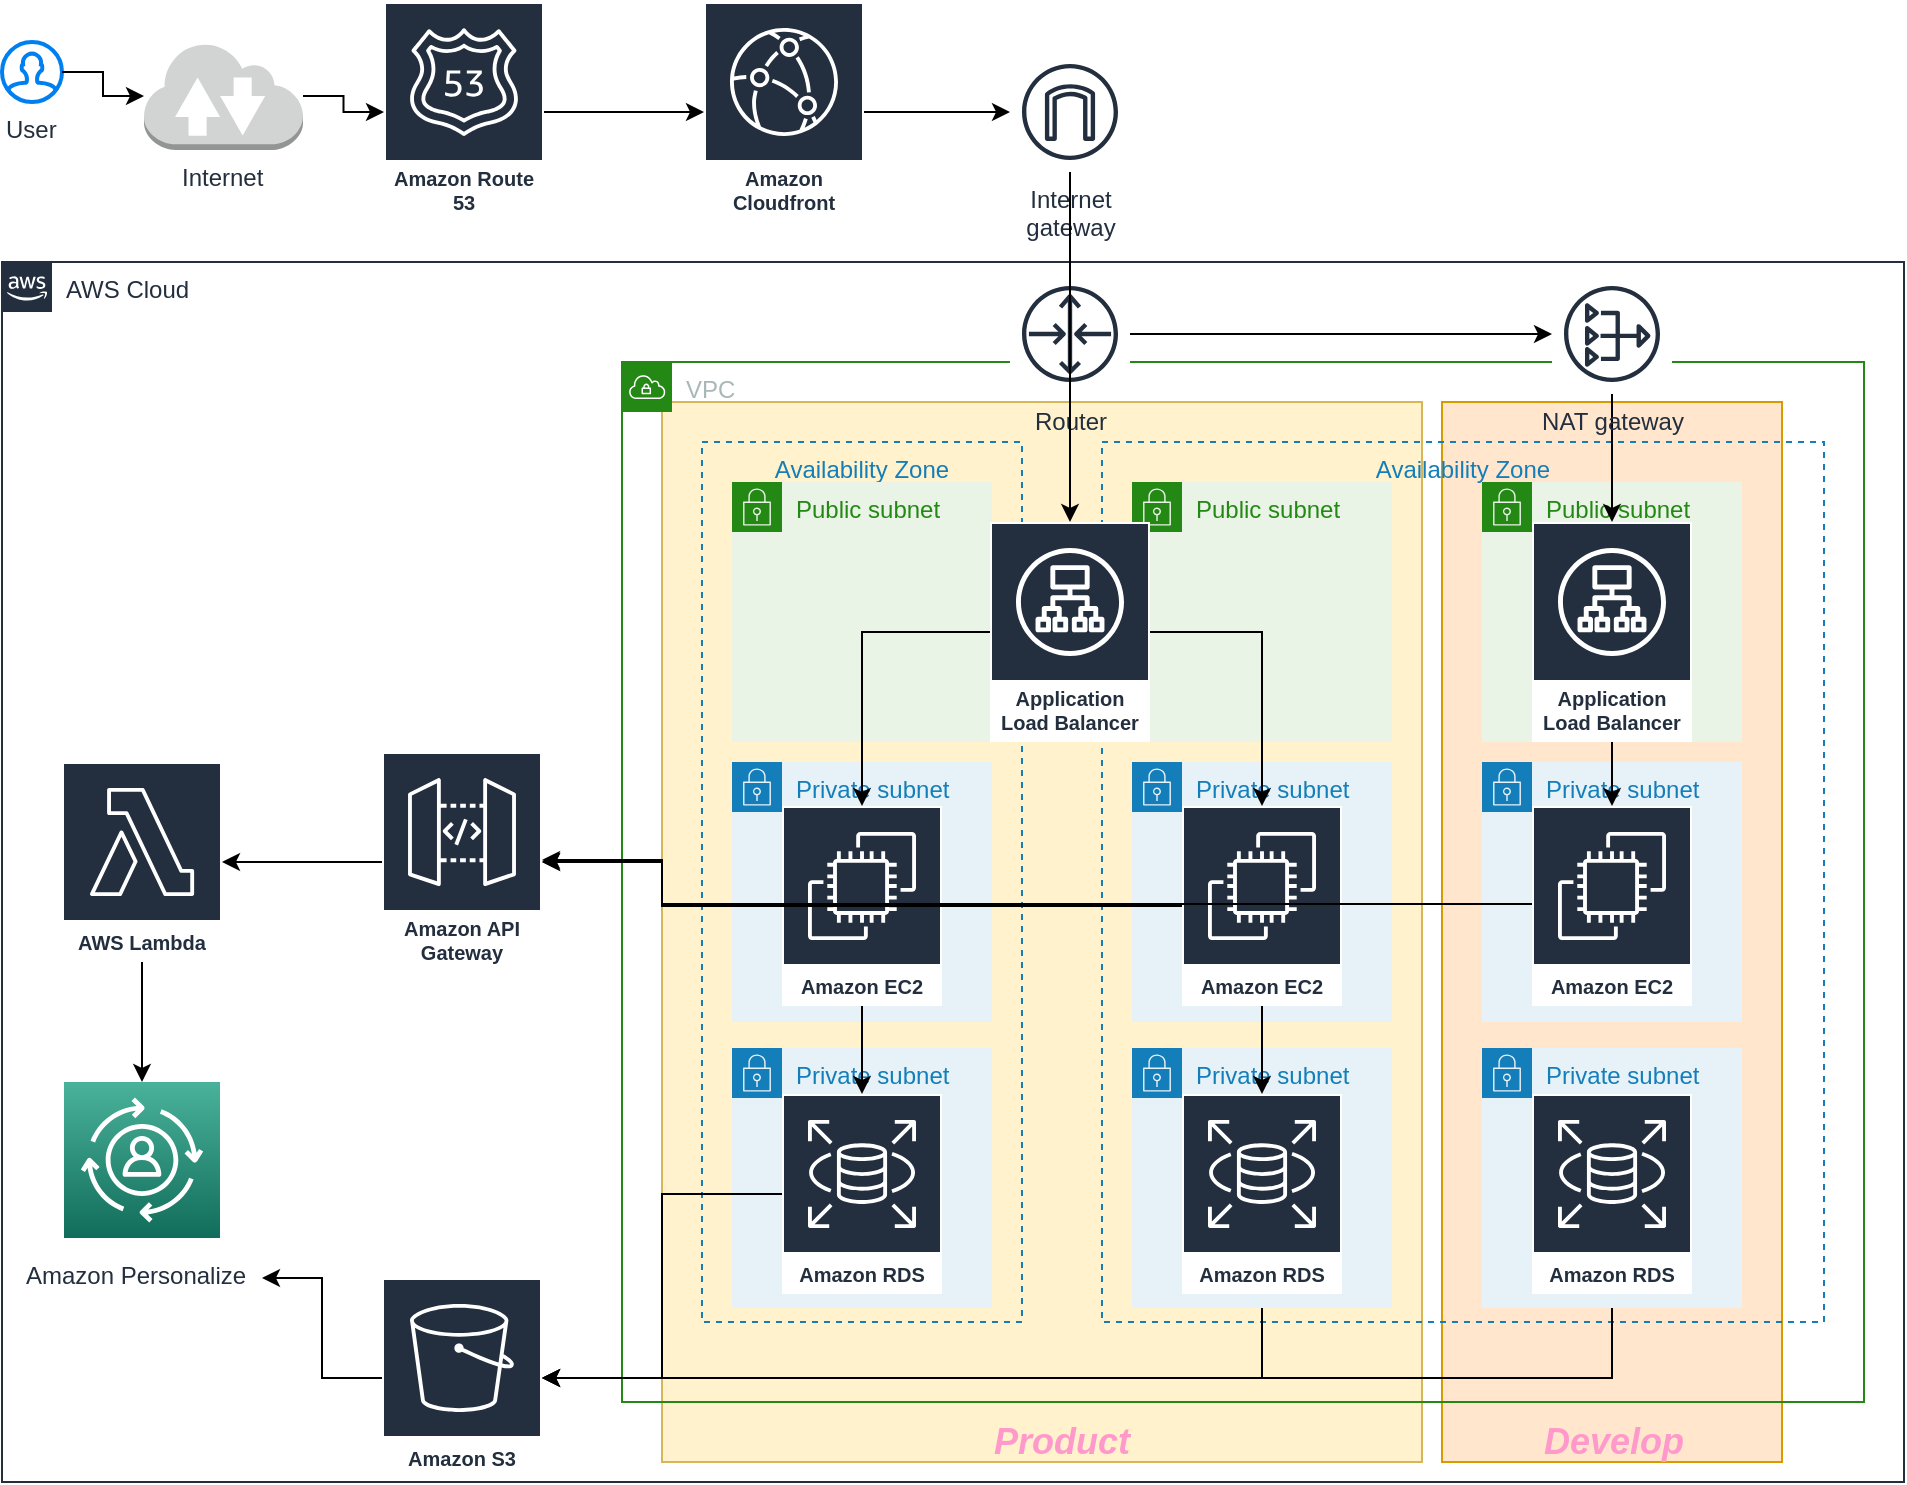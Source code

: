 <mxfile version="13.5.3" type="github"><diagram id="Ht1M8jgEwFfnCIfOTk4-" name="Page-1"><mxGraphModel dx="2426" dy="896" grid="1" gridSize="10" guides="1" tooltips="1" connect="1" arrows="1" fold="1" page="1" pageScale="1" pageWidth="1169" pageHeight="827" math="0" shadow="0"><root><mxCell id="0"/><mxCell id="1" parent="0"/><mxCell id="3d6V03jHHURRGJufqB5N-99" value="" style="group" vertex="1" connectable="0" parent="1"><mxGeometry x="120" y="20" width="951" height="740" as="geometry"/></mxCell><mxCell id="UEzPUAAOIrF-is8g5C7q-74" value="AWS Cloud" style="points=[[0,0],[0.25,0],[0.5,0],[0.75,0],[1,0],[1,0.25],[1,0.5],[1,0.75],[1,1],[0.75,1],[0.5,1],[0.25,1],[0,1],[0,0.75],[0,0.5],[0,0.25]];outlineConnect=0;gradientColor=none;html=1;whiteSpace=wrap;fontSize=12;fontStyle=0;shape=mxgraph.aws4.group;grIcon=mxgraph.aws4.group_aws_cloud_alt;strokeColor=#232F3E;fillColor=none;verticalAlign=top;align=left;spacingLeft=30;fontColor=#232F3E;dashed=0;labelBackgroundColor=#ffffff;" parent="3d6V03jHHURRGJufqB5N-99" vertex="1"><mxGeometry y="130" width="951" height="610" as="geometry"/></mxCell><mxCell id="3d6V03jHHURRGJufqB5N-74" value="" style="rounded=0;whiteSpace=wrap;html=1;labelBackgroundColor=#FFF4C3;fillColor=#ffe6cc;strokeColor=#d79b00;" vertex="1" parent="3d6V03jHHURRGJufqB5N-99"><mxGeometry x="720" y="200" width="170" height="530" as="geometry"/></mxCell><mxCell id="3d6V03jHHURRGJufqB5N-71" value="" style="rounded=0;whiteSpace=wrap;html=1;fillColor=#fff2cc;strokeColor=#d6b656;" vertex="1" parent="3d6V03jHHURRGJufqB5N-99"><mxGeometry x="330" y="200" width="380" height="530" as="geometry"/></mxCell><mxCell id="3d6V03jHHURRGJufqB5N-12" value="VPC" style="points=[[0,0],[0.25,0],[0.5,0],[0.75,0],[1,0],[1,0.25],[1,0.5],[1,0.75],[1,1],[0.75,1],[0.5,1],[0.25,1],[0,1],[0,0.75],[0,0.5],[0,0.25]];outlineConnect=0;gradientColor=none;html=1;whiteSpace=wrap;fontSize=12;fontStyle=0;shape=mxgraph.aws4.group;grIcon=mxgraph.aws4.group_vpc;strokeColor=#248814;fillColor=none;verticalAlign=top;align=left;spacingLeft=30;fontColor=#AAB7B8;dashed=0;" vertex="1" parent="3d6V03jHHURRGJufqB5N-99"><mxGeometry x="310" y="180" width="621" height="520" as="geometry"/></mxCell><mxCell id="3d6V03jHHURRGJufqB5N-36" value="Availability Zone" style="fillColor=none;strokeColor=#147EBA;dashed=1;verticalAlign=top;fontStyle=0;fontColor=#147EBA;" vertex="1" parent="3d6V03jHHURRGJufqB5N-99"><mxGeometry x="350" y="220" width="160" height="440" as="geometry"/></mxCell><mxCell id="3d6V03jHHURRGJufqB5N-47" value="Private subnet" style="points=[[0,0],[0.25,0],[0.5,0],[0.75,0],[1,0],[1,0.25],[1,0.5],[1,0.75],[1,1],[0.75,1],[0.5,1],[0.25,1],[0,1],[0,0.75],[0,0.5],[0,0.25]];outlineConnect=0;gradientColor=none;html=1;whiteSpace=wrap;fontSize=12;fontStyle=0;shape=mxgraph.aws4.group;grIcon=mxgraph.aws4.group_security_group;grStroke=0;strokeColor=#147EBA;fillColor=#E6F2F8;verticalAlign=top;align=left;spacingLeft=30;fontColor=#147EBA;dashed=0;" vertex="1" parent="3d6V03jHHURRGJufqB5N-99"><mxGeometry x="365" y="523" width="130" height="130" as="geometry"/></mxCell><mxCell id="3d6V03jHHURRGJufqB5N-45" value="Private subnet" style="points=[[0,0],[0.25,0],[0.5,0],[0.75,0],[1,0],[1,0.25],[1,0.5],[1,0.75],[1,1],[0.75,1],[0.5,1],[0.25,1],[0,1],[0,0.75],[0,0.5],[0,0.25]];outlineConnect=0;gradientColor=none;html=1;whiteSpace=wrap;fontSize=12;fontStyle=0;shape=mxgraph.aws4.group;grIcon=mxgraph.aws4.group_security_group;grStroke=0;strokeColor=#147EBA;fillColor=#E6F2F8;verticalAlign=top;align=left;spacingLeft=30;fontColor=#147EBA;dashed=0;" vertex="1" parent="3d6V03jHHURRGJufqB5N-99"><mxGeometry x="365" y="380" width="130" height="130" as="geometry"/></mxCell><mxCell id="3d6V03jHHURRGJufqB5N-46" value="Public subnet" style="points=[[0,0],[0.25,0],[0.5,0],[0.75,0],[1,0],[1,0.25],[1,0.5],[1,0.75],[1,1],[0.75,1],[0.5,1],[0.25,1],[0,1],[0,0.75],[0,0.5],[0,0.25]];outlineConnect=0;gradientColor=none;html=1;whiteSpace=wrap;fontSize=12;fontStyle=0;shape=mxgraph.aws4.group;grIcon=mxgraph.aws4.group_security_group;grStroke=0;strokeColor=#248814;fillColor=#E9F3E6;verticalAlign=top;align=left;spacingLeft=30;fontColor=#248814;dashed=0;" vertex="1" parent="3d6V03jHHURRGJufqB5N-99"><mxGeometry x="565" y="240" width="130" height="130" as="geometry"/></mxCell><mxCell id="3d6V03jHHURRGJufqB5N-44" value="Public subnet" style="points=[[0,0],[0.25,0],[0.5,0],[0.75,0],[1,0],[1,0.25],[1,0.5],[1,0.75],[1,1],[0.75,1],[0.5,1],[0.25,1],[0,1],[0,0.75],[0,0.5],[0,0.25]];outlineConnect=0;gradientColor=none;html=1;whiteSpace=wrap;fontSize=12;fontStyle=0;shape=mxgraph.aws4.group;grIcon=mxgraph.aws4.group_security_group;grStroke=0;strokeColor=#248814;fillColor=#E9F3E6;verticalAlign=top;align=left;spacingLeft=30;fontColor=#248814;dashed=0;" vertex="1" parent="3d6V03jHHURRGJufqB5N-99"><mxGeometry x="365" y="240" width="130" height="130" as="geometry"/></mxCell><mxCell id="3d6V03jHHURRGJufqB5N-2" value="" style="html=1;verticalLabelPosition=bottom;align=center;labelBackgroundColor=#ffffff;verticalAlign=top;strokeWidth=2;strokeColor=#0080F0;shadow=0;dashed=0;shape=mxgraph.ios7.icons.user;" vertex="1" parent="3d6V03jHHURRGJufqB5N-99"><mxGeometry y="20" width="30" height="30" as="geometry"/></mxCell><mxCell id="3d6V03jHHURRGJufqB5N-7" value="&lt;span style=&quot;color: rgb(35 , 47 , 62) ; font-family: &amp;#34;helvetica&amp;#34; ; background-color: rgb(255 , 255 , 255)&quot;&gt;User&lt;/span&gt;" style="text;whiteSpace=wrap;html=1;" vertex="1" parent="3d6V03jHHURRGJufqB5N-99"><mxGeometry y="50" width="30" height="30" as="geometry"/></mxCell><mxCell id="3d6V03jHHURRGJufqB5N-14" value="Amazon API Gateway" style="outlineConnect=0;fontColor=#232F3E;gradientColor=none;strokeColor=#ffffff;fillColor=#232F3E;dashed=0;verticalLabelPosition=middle;verticalAlign=bottom;align=center;html=1;whiteSpace=wrap;fontSize=10;fontStyle=1;spacing=3;shape=mxgraph.aws4.productIcon;prIcon=mxgraph.aws4.api_gateway;" vertex="1" parent="3d6V03jHHURRGJufqB5N-99"><mxGeometry x="190" y="375" width="80" height="110" as="geometry"/></mxCell><mxCell id="3d6V03jHHURRGJufqB5N-15" value="Amazon Route 53" style="outlineConnect=0;fontColor=#232F3E;gradientColor=none;strokeColor=#ffffff;fillColor=#232F3E;dashed=0;verticalLabelPosition=middle;verticalAlign=bottom;align=center;html=1;whiteSpace=wrap;fontSize=10;fontStyle=1;spacing=3;shape=mxgraph.aws4.productIcon;prIcon=mxgraph.aws4.route_53;" vertex="1" parent="3d6V03jHHURRGJufqB5N-99"><mxGeometry x="191" width="80" height="110" as="geometry"/></mxCell><mxCell id="3d6V03jHHURRGJufqB5N-16" value="Amazon Cloudfront" style="outlineConnect=0;fontColor=#232F3E;gradientColor=none;strokeColor=#ffffff;fillColor=#232F3E;dashed=0;verticalLabelPosition=middle;verticalAlign=bottom;align=center;html=1;whiteSpace=wrap;fontSize=10;fontStyle=1;spacing=3;shape=mxgraph.aws4.productIcon;prIcon=mxgraph.aws4.cloudfront;" vertex="1" parent="3d6V03jHHURRGJufqB5N-99"><mxGeometry x="351" width="80" height="110" as="geometry"/></mxCell><mxCell id="3d6V03jHHURRGJufqB5N-19" value="" style="edgeStyle=orthogonalEdgeStyle;rounded=0;orthogonalLoop=1;jettySize=auto;html=1;" edge="1" parent="3d6V03jHHURRGJufqB5N-99" source="3d6V03jHHURRGJufqB5N-15" target="3d6V03jHHURRGJufqB5N-16"><mxGeometry relative="1" as="geometry"/></mxCell><mxCell id="3d6V03jHHURRGJufqB5N-22" value="" style="outlineConnect=0;fontColor=#232F3E;gradientColor=#4AB29A;gradientDirection=north;fillColor=#116D5B;strokeColor=#ffffff;dashed=0;verticalLabelPosition=bottom;verticalAlign=top;align=center;html=1;fontSize=12;fontStyle=0;aspect=fixed;shape=mxgraph.aws4.resourceIcon;resIcon=mxgraph.aws4.personalize;" vertex="1" parent="3d6V03jHHURRGJufqB5N-99"><mxGeometry x="31" y="540" width="78" height="78" as="geometry"/></mxCell><mxCell id="3d6V03jHHURRGJufqB5N-23" value="&lt;span style=&quot;color: rgb(35 , 47 , 62) ; font-family: &amp;#34;helvetica&amp;#34; ; font-size: 12px ; font-style: normal ; font-weight: 400 ; letter-spacing: normal ; text-align: center ; text-indent: 0px ; text-transform: none ; word-spacing: 0px ; background-color: rgb(255 , 255 , 255) ; display: inline ; float: none&quot;&gt;Amazon Personalize&lt;/span&gt;" style="text;whiteSpace=wrap;html=1;" vertex="1" parent="3d6V03jHHURRGJufqB5N-99"><mxGeometry x="10" y="623" width="120" height="30" as="geometry"/></mxCell><mxCell id="3d6V03jHHURRGJufqB5N-29" value="" style="edgeStyle=orthogonalEdgeStyle;rounded=0;orthogonalLoop=1;jettySize=auto;html=1;" edge="1" parent="3d6V03jHHURRGJufqB5N-99" source="3d6V03jHHURRGJufqB5N-25" target="3d6V03jHHURRGJufqB5N-22"><mxGeometry relative="1" as="geometry"/></mxCell><mxCell id="3d6V03jHHURRGJufqB5N-25" value="AWS Lambda" style="outlineConnect=0;fontColor=#232F3E;gradientColor=none;strokeColor=#ffffff;fillColor=#232F3E;dashed=0;verticalLabelPosition=middle;verticalAlign=bottom;align=center;html=1;whiteSpace=wrap;fontSize=10;fontStyle=1;spacing=3;shape=mxgraph.aws4.productIcon;prIcon=mxgraph.aws4.lambda;" vertex="1" parent="3d6V03jHHURRGJufqB5N-99"><mxGeometry x="30" y="380" width="80" height="100" as="geometry"/></mxCell><mxCell id="3d6V03jHHURRGJufqB5N-28" value="" style="edgeStyle=orthogonalEdgeStyle;rounded=0;orthogonalLoop=1;jettySize=auto;html=1;" edge="1" parent="3d6V03jHHURRGJufqB5N-99" source="3d6V03jHHURRGJufqB5N-14" target="3d6V03jHHURRGJufqB5N-25"><mxGeometry relative="1" as="geometry"/></mxCell><mxCell id="3d6V03jHHURRGJufqB5N-33" value="" style="edgeStyle=orthogonalEdgeStyle;rounded=0;orthogonalLoop=1;jettySize=auto;html=1;" edge="1" parent="3d6V03jHHURRGJufqB5N-99" source="3d6V03jHHURRGJufqB5N-30" target="3d6V03jHHURRGJufqB5N-23"><mxGeometry relative="1" as="geometry"/></mxCell><mxCell id="3d6V03jHHURRGJufqB5N-30" value="Amazon S3" style="outlineConnect=0;fontColor=#232F3E;gradientColor=none;strokeColor=#ffffff;fillColor=#232F3E;dashed=0;verticalLabelPosition=middle;verticalAlign=bottom;align=center;html=1;whiteSpace=wrap;fontSize=10;fontStyle=1;spacing=3;shape=mxgraph.aws4.productIcon;prIcon=mxgraph.aws4.s3;" vertex="1" parent="3d6V03jHHURRGJufqB5N-99"><mxGeometry x="190" y="638" width="80" height="100" as="geometry"/></mxCell><mxCell id="3d6V03jHHURRGJufqB5N-39" value="Availability Zone" style="fillColor=none;strokeColor=#147EBA;dashed=1;verticalAlign=top;fontStyle=0;fontColor=#147EBA;" vertex="1" parent="3d6V03jHHURRGJufqB5N-99"><mxGeometry x="550" y="220" width="361" height="440" as="geometry"/></mxCell><mxCell id="3d6V03jHHURRGJufqB5N-76" value="" style="edgeStyle=orthogonalEdgeStyle;rounded=0;orthogonalLoop=1;jettySize=auto;html=1;fontColor=#FF99CC;" edge="1" parent="3d6V03jHHURRGJufqB5N-99" source="3d6V03jHHURRGJufqB5N-40" target="3d6V03jHHURRGJufqB5N-14"><mxGeometry relative="1" as="geometry"/></mxCell><mxCell id="3d6V03jHHURRGJufqB5N-40" value="Amazon EC2" style="outlineConnect=0;fontColor=#232F3E;gradientColor=none;strokeColor=#ffffff;fillColor=#232F3E;dashed=0;verticalLabelPosition=middle;verticalAlign=bottom;align=center;html=1;whiteSpace=wrap;fontSize=10;fontStyle=1;spacing=3;shape=mxgraph.aws4.productIcon;prIcon=mxgraph.aws4.ec2;" vertex="1" parent="3d6V03jHHURRGJufqB5N-99"><mxGeometry x="390" y="402" width="80" height="100" as="geometry"/></mxCell><mxCell id="3d6V03jHHURRGJufqB5N-61" value="" style="edgeStyle=orthogonalEdgeStyle;rounded=0;orthogonalLoop=1;jettySize=auto;html=1;" edge="1" parent="3d6V03jHHURRGJufqB5N-99" source="3d6V03jHHURRGJufqB5N-42" target="3d6V03jHHURRGJufqB5N-30"><mxGeometry relative="1" as="geometry"/></mxCell><mxCell id="3d6V03jHHURRGJufqB5N-42" value="Amazon RDS" style="outlineConnect=0;fontColor=#232F3E;gradientColor=none;strokeColor=#ffffff;fillColor=#232F3E;dashed=0;verticalLabelPosition=middle;verticalAlign=bottom;align=center;html=1;whiteSpace=wrap;fontSize=10;fontStyle=1;spacing=3;shape=mxgraph.aws4.productIcon;prIcon=mxgraph.aws4.rds;" vertex="1" parent="3d6V03jHHURRGJufqB5N-99"><mxGeometry x="390" y="546" width="80" height="100" as="geometry"/></mxCell><mxCell id="3d6V03jHHURRGJufqB5N-57" value="" style="edgeStyle=orthogonalEdgeStyle;rounded=0;orthogonalLoop=1;jettySize=auto;html=1;" edge="1" parent="3d6V03jHHURRGJufqB5N-99" source="3d6V03jHHURRGJufqB5N-40" target="3d6V03jHHURRGJufqB5N-42"><mxGeometry relative="1" as="geometry"/></mxCell><mxCell id="3d6V03jHHURRGJufqB5N-48" value="Private subnet" style="points=[[0,0],[0.25,0],[0.5,0],[0.75,0],[1,0],[1,0.25],[1,0.5],[1,0.75],[1,1],[0.75,1],[0.5,1],[0.25,1],[0,1],[0,0.75],[0,0.5],[0,0.25]];outlineConnect=0;gradientColor=none;html=1;whiteSpace=wrap;fontSize=12;fontStyle=0;shape=mxgraph.aws4.group;grIcon=mxgraph.aws4.group_security_group;grStroke=0;strokeColor=#147EBA;fillColor=#E6F2F8;verticalAlign=top;align=left;spacingLeft=30;fontColor=#147EBA;dashed=0;" vertex="1" parent="3d6V03jHHURRGJufqB5N-99"><mxGeometry x="565" y="380" width="130" height="130" as="geometry"/></mxCell><mxCell id="3d6V03jHHURRGJufqB5N-49" value="Private subnet" style="points=[[0,0],[0.25,0],[0.5,0],[0.75,0],[1,0],[1,0.25],[1,0.5],[1,0.75],[1,1],[0.75,1],[0.5,1],[0.25,1],[0,1],[0,0.75],[0,0.5],[0,0.25]];outlineConnect=0;gradientColor=none;html=1;whiteSpace=wrap;fontSize=12;fontStyle=0;shape=mxgraph.aws4.group;grIcon=mxgraph.aws4.group_security_group;grStroke=0;strokeColor=#147EBA;fillColor=#E6F2F8;verticalAlign=top;align=left;spacingLeft=30;fontColor=#147EBA;dashed=0;" vertex="1" parent="3d6V03jHHURRGJufqB5N-99"><mxGeometry x="565" y="523" width="130" height="130" as="geometry"/></mxCell><mxCell id="3d6V03jHHURRGJufqB5N-50" value="Amazon EC2" style="outlineConnect=0;fontColor=#232F3E;gradientColor=none;strokeColor=#ffffff;fillColor=#232F3E;dashed=0;verticalLabelPosition=middle;verticalAlign=bottom;align=center;html=1;whiteSpace=wrap;fontSize=10;fontStyle=1;spacing=3;shape=mxgraph.aws4.productIcon;prIcon=mxgraph.aws4.ec2;" vertex="1" parent="3d6V03jHHURRGJufqB5N-99"><mxGeometry x="590" y="402" width="80" height="100" as="geometry"/></mxCell><mxCell id="3d6V03jHHURRGJufqB5N-51" value="Amazon RDS" style="outlineConnect=0;fontColor=#232F3E;gradientColor=none;strokeColor=#ffffff;fillColor=#232F3E;dashed=0;verticalLabelPosition=middle;verticalAlign=bottom;align=center;html=1;whiteSpace=wrap;fontSize=10;fontStyle=1;spacing=3;shape=mxgraph.aws4.productIcon;prIcon=mxgraph.aws4.rds;" vertex="1" parent="3d6V03jHHURRGJufqB5N-99"><mxGeometry x="590" y="546" width="80" height="100" as="geometry"/></mxCell><mxCell id="3d6V03jHHURRGJufqB5N-56" value="" style="edgeStyle=orthogonalEdgeStyle;rounded=0;orthogonalLoop=1;jettySize=auto;html=1;" edge="1" parent="3d6V03jHHURRGJufqB5N-99" source="3d6V03jHHURRGJufqB5N-37" target="3d6V03jHHURRGJufqB5N-50"><mxGeometry relative="1" as="geometry"><mxPoint x="680" y="293.059" as="sourcePoint"/><mxPoint x="620" y="380" as="targetPoint"/></mxGeometry></mxCell><mxCell id="3d6V03jHHURRGJufqB5N-59" value="" style="edgeStyle=orthogonalEdgeStyle;rounded=0;orthogonalLoop=1;jettySize=auto;html=1;" edge="1" parent="3d6V03jHHURRGJufqB5N-99" source="3d6V03jHHURRGJufqB5N-50" target="3d6V03jHHURRGJufqB5N-51"><mxGeometry relative="1" as="geometry"><mxPoint x="695" y="499.999" as="sourcePoint"/><mxPoint x="755" y="586.94" as="targetPoint"/></mxGeometry></mxCell><mxCell id="3d6V03jHHURRGJufqB5N-62" value="" style="edgeStyle=orthogonalEdgeStyle;rounded=0;orthogonalLoop=1;jettySize=auto;html=1;exitX=0.5;exitY=1;exitDx=0;exitDy=0;" edge="1" parent="3d6V03jHHURRGJufqB5N-99" source="3d6V03jHHURRGJufqB5N-49" target="3d6V03jHHURRGJufqB5N-30"><mxGeometry relative="1" as="geometry"><mxPoint x="570" y="690" as="sourcePoint"/><mxPoint x="450" y="782.0" as="targetPoint"/></mxGeometry></mxCell><mxCell id="3d6V03jHHURRGJufqB5N-63" value="Private subnet" style="points=[[0,0],[0.25,0],[0.5,0],[0.75,0],[1,0],[1,0.25],[1,0.5],[1,0.75],[1,1],[0.75,1],[0.5,1],[0.25,1],[0,1],[0,0.75],[0,0.5],[0,0.25]];outlineConnect=0;gradientColor=none;html=1;whiteSpace=wrap;fontSize=12;fontStyle=0;shape=mxgraph.aws4.group;grIcon=mxgraph.aws4.group_security_group;grStroke=0;strokeColor=#147EBA;fillColor=#E6F2F8;verticalAlign=top;align=left;spacingLeft=30;fontColor=#147EBA;dashed=0;" vertex="1" parent="3d6V03jHHURRGJufqB5N-99"><mxGeometry x="740" y="380" width="130" height="130" as="geometry"/></mxCell><mxCell id="3d6V03jHHURRGJufqB5N-64" value="Private subnet" style="points=[[0,0],[0.25,0],[0.5,0],[0.75,0],[1,0],[1,0.25],[1,0.5],[1,0.75],[1,1],[0.75,1],[0.5,1],[0.25,1],[0,1],[0,0.75],[0,0.5],[0,0.25]];outlineConnect=0;gradientColor=none;html=1;whiteSpace=wrap;fontSize=12;fontStyle=0;shape=mxgraph.aws4.group;grIcon=mxgraph.aws4.group_security_group;grStroke=0;strokeColor=#147EBA;fillColor=#E6F2F8;verticalAlign=top;align=left;spacingLeft=30;fontColor=#147EBA;dashed=0;" vertex="1" parent="3d6V03jHHURRGJufqB5N-99"><mxGeometry x="740" y="523" width="130" height="130" as="geometry"/></mxCell><mxCell id="3d6V03jHHURRGJufqB5N-65" value="Amazon EC2" style="outlineConnect=0;fontColor=#232F3E;gradientColor=none;strokeColor=#ffffff;fillColor=#232F3E;dashed=0;verticalLabelPosition=middle;verticalAlign=bottom;align=center;html=1;whiteSpace=wrap;fontSize=10;fontStyle=1;spacing=3;shape=mxgraph.aws4.productIcon;prIcon=mxgraph.aws4.ec2;" vertex="1" parent="3d6V03jHHURRGJufqB5N-99"><mxGeometry x="765" y="402" width="80" height="100" as="geometry"/></mxCell><mxCell id="3d6V03jHHURRGJufqB5N-66" value="Amazon RDS" style="outlineConnect=0;fontColor=#232F3E;gradientColor=none;strokeColor=#ffffff;fillColor=#232F3E;dashed=0;verticalLabelPosition=middle;verticalAlign=bottom;align=center;html=1;whiteSpace=wrap;fontSize=10;fontStyle=1;spacing=3;shape=mxgraph.aws4.productIcon;prIcon=mxgraph.aws4.rds;" vertex="1" parent="3d6V03jHHURRGJufqB5N-99"><mxGeometry x="765" y="546" width="80" height="100" as="geometry"/></mxCell><mxCell id="3d6V03jHHURRGJufqB5N-68" value="Public subnet" style="points=[[0,0],[0.25,0],[0.5,0],[0.75,0],[1,0],[1,0.25],[1,0.5],[1,0.75],[1,1],[0.75,1],[0.5,1],[0.25,1],[0,1],[0,0.75],[0,0.5],[0,0.25]];outlineConnect=0;gradientColor=none;html=1;whiteSpace=wrap;fontSize=12;fontStyle=0;shape=mxgraph.aws4.group;grIcon=mxgraph.aws4.group_security_group;grStroke=0;strokeColor=#248814;fillColor=#E9F3E6;verticalAlign=top;align=left;spacingLeft=30;fontColor=#248814;dashed=0;" vertex="1" parent="3d6V03jHHURRGJufqB5N-99"><mxGeometry x="740" y="240" width="130" height="130" as="geometry"/></mxCell><mxCell id="3d6V03jHHURRGJufqB5N-69" value="Application Load Balancer" style="outlineConnect=0;fontColor=#232F3E;gradientColor=none;strokeColor=#ffffff;fillColor=#232F3E;dashed=0;verticalLabelPosition=middle;verticalAlign=bottom;align=center;html=1;whiteSpace=wrap;fontSize=10;fontStyle=1;spacing=3;shape=mxgraph.aws4.productIcon;prIcon=mxgraph.aws4.application_load_balancer;" vertex="1" parent="3d6V03jHHURRGJufqB5N-99"><mxGeometry x="765" y="260" width="80" height="110" as="geometry"/></mxCell><mxCell id="3d6V03jHHURRGJufqB5N-70" value="" style="edgeStyle=orthogonalEdgeStyle;rounded=0;orthogonalLoop=1;jettySize=auto;html=1;exitX=0.5;exitY=1;exitDx=0;exitDy=0;" edge="1" parent="3d6V03jHHURRGJufqB5N-99" source="3d6V03jHHURRGJufqB5N-64" target="3d6V03jHHURRGJufqB5N-30"><mxGeometry relative="1" as="geometry"><mxPoint x="894" y="710.06" as="sourcePoint"/><mxPoint x="534" y="745.06" as="targetPoint"/></mxGeometry></mxCell><mxCell id="3d6V03jHHURRGJufqB5N-37" value="Application Load Balancer" style="outlineConnect=0;fontColor=#232F3E;gradientColor=none;strokeColor=#ffffff;fillColor=#232F3E;dashed=0;verticalLabelPosition=middle;verticalAlign=bottom;align=center;html=1;whiteSpace=wrap;fontSize=10;fontStyle=1;spacing=3;shape=mxgraph.aws4.productIcon;prIcon=mxgraph.aws4.application_load_balancer;" vertex="1" parent="3d6V03jHHURRGJufqB5N-99"><mxGeometry x="494" y="260" width="80" height="110" as="geometry"/></mxCell><mxCell id="3d6V03jHHURRGJufqB5N-72" value="&lt;span style=&quot;font-family: helvetica; letter-spacing: normal; text-align: left; text-indent: 0px; text-transform: none; word-spacing: 0px; display: inline; float: none;&quot;&gt;&lt;font style=&quot;font-size: 18px&quot; color=&quot;#ff99cc&quot;&gt;&lt;b&gt;&lt;i&gt;Product&lt;/i&gt;&lt;/b&gt;&lt;/font&gt;&lt;/span&gt;" style="text;whiteSpace=wrap;html=1;labelBackgroundColor=none;fillColor=#fff2cc;" vertex="1" parent="3d6V03jHHURRGJufqB5N-99"><mxGeometry x="494" y="703" width="80" height="20" as="geometry"/></mxCell><mxCell id="3d6V03jHHURRGJufqB5N-75" value="&lt;span style=&quot;font-family: &amp;#34;helvetica&amp;#34; ; letter-spacing: normal ; text-align: left ; text-indent: 0px ; text-transform: none ; word-spacing: 0px ; display: inline ; float: none&quot;&gt;&lt;font style=&quot;font-size: 18px&quot;&gt;&lt;b&gt;&lt;i&gt;Develop&lt;/i&gt;&lt;/b&gt;&lt;/font&gt;&lt;/span&gt;" style="text;whiteSpace=wrap;html=1;labelBackgroundColor=none;fillColor=#ffe6cc;fontColor=#FF99CC;" vertex="1" parent="3d6V03jHHURRGJufqB5N-99"><mxGeometry x="768.75" y="703" width="72.5" height="20" as="geometry"/></mxCell><mxCell id="3d6V03jHHURRGJufqB5N-55" value="" style="edgeStyle=orthogonalEdgeStyle;rounded=0;orthogonalLoop=1;jettySize=auto;html=1;" edge="1" parent="3d6V03jHHURRGJufqB5N-99" source="3d6V03jHHURRGJufqB5N-37" target="3d6V03jHHURRGJufqB5N-40"><mxGeometry relative="1" as="geometry"><mxPoint x="410" y="315" as="targetPoint"/></mxGeometry></mxCell><mxCell id="3d6V03jHHURRGJufqB5N-78" value="" style="edgeStyle=orthogonalEdgeStyle;rounded=0;orthogonalLoop=1;jettySize=auto;html=1;fontColor=#FF99CC;" edge="1" parent="3d6V03jHHURRGJufqB5N-99" source="3d6V03jHHURRGJufqB5N-50" target="3d6V03jHHURRGJufqB5N-14"><mxGeometry relative="1" as="geometry"><mxPoint x="270" y="302" as="sourcePoint"/><mxPoint x="150" y="280" as="targetPoint"/><Array as="points"><mxPoint x="330" y="452"/><mxPoint x="330" y="430"/></Array></mxGeometry></mxCell><mxCell id="3d6V03jHHURRGJufqB5N-79" value="" style="edgeStyle=orthogonalEdgeStyle;rounded=0;orthogonalLoop=1;jettySize=auto;html=1;fontColor=#FF99CC;" edge="1" parent="3d6V03jHHURRGJufqB5N-99" source="3d6V03jHHURRGJufqB5N-65" target="3d6V03jHHURRGJufqB5N-14"><mxGeometry relative="1" as="geometry"><mxPoint x="730" y="451" as="sourcePoint"/><mxPoint x="410" y="429" as="targetPoint"/><Array as="points"><mxPoint x="330" y="451"/><mxPoint x="330" y="429"/></Array></mxGeometry></mxCell><mxCell id="3d6V03jHHURRGJufqB5N-80" value="" style="edgeStyle=orthogonalEdgeStyle;rounded=0;orthogonalLoop=1;jettySize=auto;html=1;" edge="1" parent="3d6V03jHHURRGJufqB5N-99" source="3d6V03jHHURRGJufqB5N-69" target="3d6V03jHHURRGJufqB5N-65"><mxGeometry relative="1" as="geometry"><mxPoint x="921" y="369.999" as="sourcePoint"/><mxPoint x="977.059" y="456.94" as="targetPoint"/></mxGeometry></mxCell><mxCell id="3d6V03jHHURRGJufqB5N-89" value="" style="edgeStyle=orthogonalEdgeStyle;rounded=0;orthogonalLoop=1;jettySize=auto;html=1;fontColor=#FF99CC;" edge="1" parent="3d6V03jHHURRGJufqB5N-99" source="3d6V03jHHURRGJufqB5N-84" target="3d6V03jHHURRGJufqB5N-15"><mxGeometry relative="1" as="geometry"/></mxCell><mxCell id="3d6V03jHHURRGJufqB5N-84" value="" style="outlineConnect=0;dashed=0;verticalLabelPosition=bottom;verticalAlign=top;align=center;html=1;shape=mxgraph.aws3.internet_2;fillColor=#D2D3D3;gradientColor=none;labelBackgroundColor=none;fontColor=#FF99CC;" vertex="1" parent="3d6V03jHHURRGJufqB5N-99"><mxGeometry x="71" y="20" width="79.5" height="54" as="geometry"/></mxCell><mxCell id="3d6V03jHHURRGJufqB5N-88" value="" style="edgeStyle=orthogonalEdgeStyle;rounded=0;orthogonalLoop=1;jettySize=auto;html=1;fontColor=#FF99CC;" edge="1" parent="3d6V03jHHURRGJufqB5N-99" source="3d6V03jHHURRGJufqB5N-2" target="3d6V03jHHURRGJufqB5N-84"><mxGeometry relative="1" as="geometry"/></mxCell><mxCell id="3d6V03jHHURRGJufqB5N-85" value="&lt;span style=&quot;color: rgb(35 , 47 , 62) ; font-family: &amp;#34;helvetica&amp;#34; ; background-color: rgb(255 , 255 , 255)&quot;&gt;Internet&lt;/span&gt;" style="text;whiteSpace=wrap;html=1;" vertex="1" parent="3d6V03jHHURRGJufqB5N-99"><mxGeometry x="87.75" y="74" width="46" height="30" as="geometry"/></mxCell><mxCell id="3d6V03jHHURRGJufqB5N-90" value="Internet&#10;gateway" style="outlineConnect=0;fontColor=#232F3E;gradientColor=none;strokeColor=#232F3E;fillColor=#ffffff;dashed=0;verticalLabelPosition=bottom;verticalAlign=top;align=center;html=1;fontSize=12;fontStyle=0;aspect=fixed;shape=mxgraph.aws4.resourceIcon;resIcon=mxgraph.aws4.internet_gateway;labelBackgroundColor=none;" vertex="1" parent="3d6V03jHHURRGJufqB5N-99"><mxGeometry x="504" y="25" width="60" height="60" as="geometry"/></mxCell><mxCell id="3d6V03jHHURRGJufqB5N-92" value="" style="edgeStyle=orthogonalEdgeStyle;rounded=0;orthogonalLoop=1;jettySize=auto;html=1;" edge="1" parent="3d6V03jHHURRGJufqB5N-99" source="3d6V03jHHURRGJufqB5N-16" target="3d6V03jHHURRGJufqB5N-90"><mxGeometry relative="1" as="geometry"><mxPoint x="431" y="55.059" as="sourcePoint"/><mxPoint x="534.059" y="260" as="targetPoint"/></mxGeometry></mxCell><mxCell id="3d6V03jHHURRGJufqB5N-94" value="Router" style="outlineConnect=0;fontColor=#232F3E;gradientColor=none;strokeColor=#232F3E;fillColor=#ffffff;dashed=0;verticalLabelPosition=bottom;verticalAlign=top;align=center;html=1;fontSize=12;fontStyle=0;aspect=fixed;shape=mxgraph.aws4.resourceIcon;resIcon=mxgraph.aws4.router;labelBackgroundColor=none;" vertex="1" parent="3d6V03jHHURRGJufqB5N-99"><mxGeometry x="504" y="136" width="60" height="60" as="geometry"/></mxCell><mxCell id="3d6V03jHHURRGJufqB5N-98" value="" style="edgeStyle=orthogonalEdgeStyle;rounded=0;orthogonalLoop=1;jettySize=auto;html=1;fontColor=#FF99CC;" edge="1" parent="3d6V03jHHURRGJufqB5N-99" source="3d6V03jHHURRGJufqB5N-96" target="3d6V03jHHURRGJufqB5N-69"><mxGeometry relative="1" as="geometry"/></mxCell><mxCell id="3d6V03jHHURRGJufqB5N-96" value="NAT gateway" style="outlineConnect=0;fontColor=#232F3E;gradientColor=none;strokeColor=#232F3E;fillColor=#ffffff;dashed=0;verticalLabelPosition=bottom;verticalAlign=top;align=center;html=1;fontSize=12;fontStyle=0;aspect=fixed;shape=mxgraph.aws4.resourceIcon;resIcon=mxgraph.aws4.nat_gateway;labelBackgroundColor=none;" vertex="1" parent="3d6V03jHHURRGJufqB5N-99"><mxGeometry x="775" y="136" width="60" height="60" as="geometry"/></mxCell><mxCell id="3d6V03jHHURRGJufqB5N-97" value="" style="edgeStyle=orthogonalEdgeStyle;rounded=0;orthogonalLoop=1;jettySize=auto;html=1;" edge="1" parent="3d6V03jHHURRGJufqB5N-99" source="3d6V03jHHURRGJufqB5N-94" target="3d6V03jHHURRGJufqB5N-96"><mxGeometry relative="1" as="geometry"><mxPoint x="564" y="166" as="sourcePoint"/><mxPoint x="1301" y="110" as="targetPoint"/></mxGeometry></mxCell><mxCell id="3d6V03jHHURRGJufqB5N-52" value="" style="edgeStyle=orthogonalEdgeStyle;rounded=0;orthogonalLoop=1;jettySize=auto;html=1;" edge="1" parent="3d6V03jHHURRGJufqB5N-99" source="3d6V03jHHURRGJufqB5N-90" target="3d6V03jHHURRGJufqB5N-37"><mxGeometry relative="1" as="geometry"/></mxCell></root></mxGraphModel></diagram></mxfile>